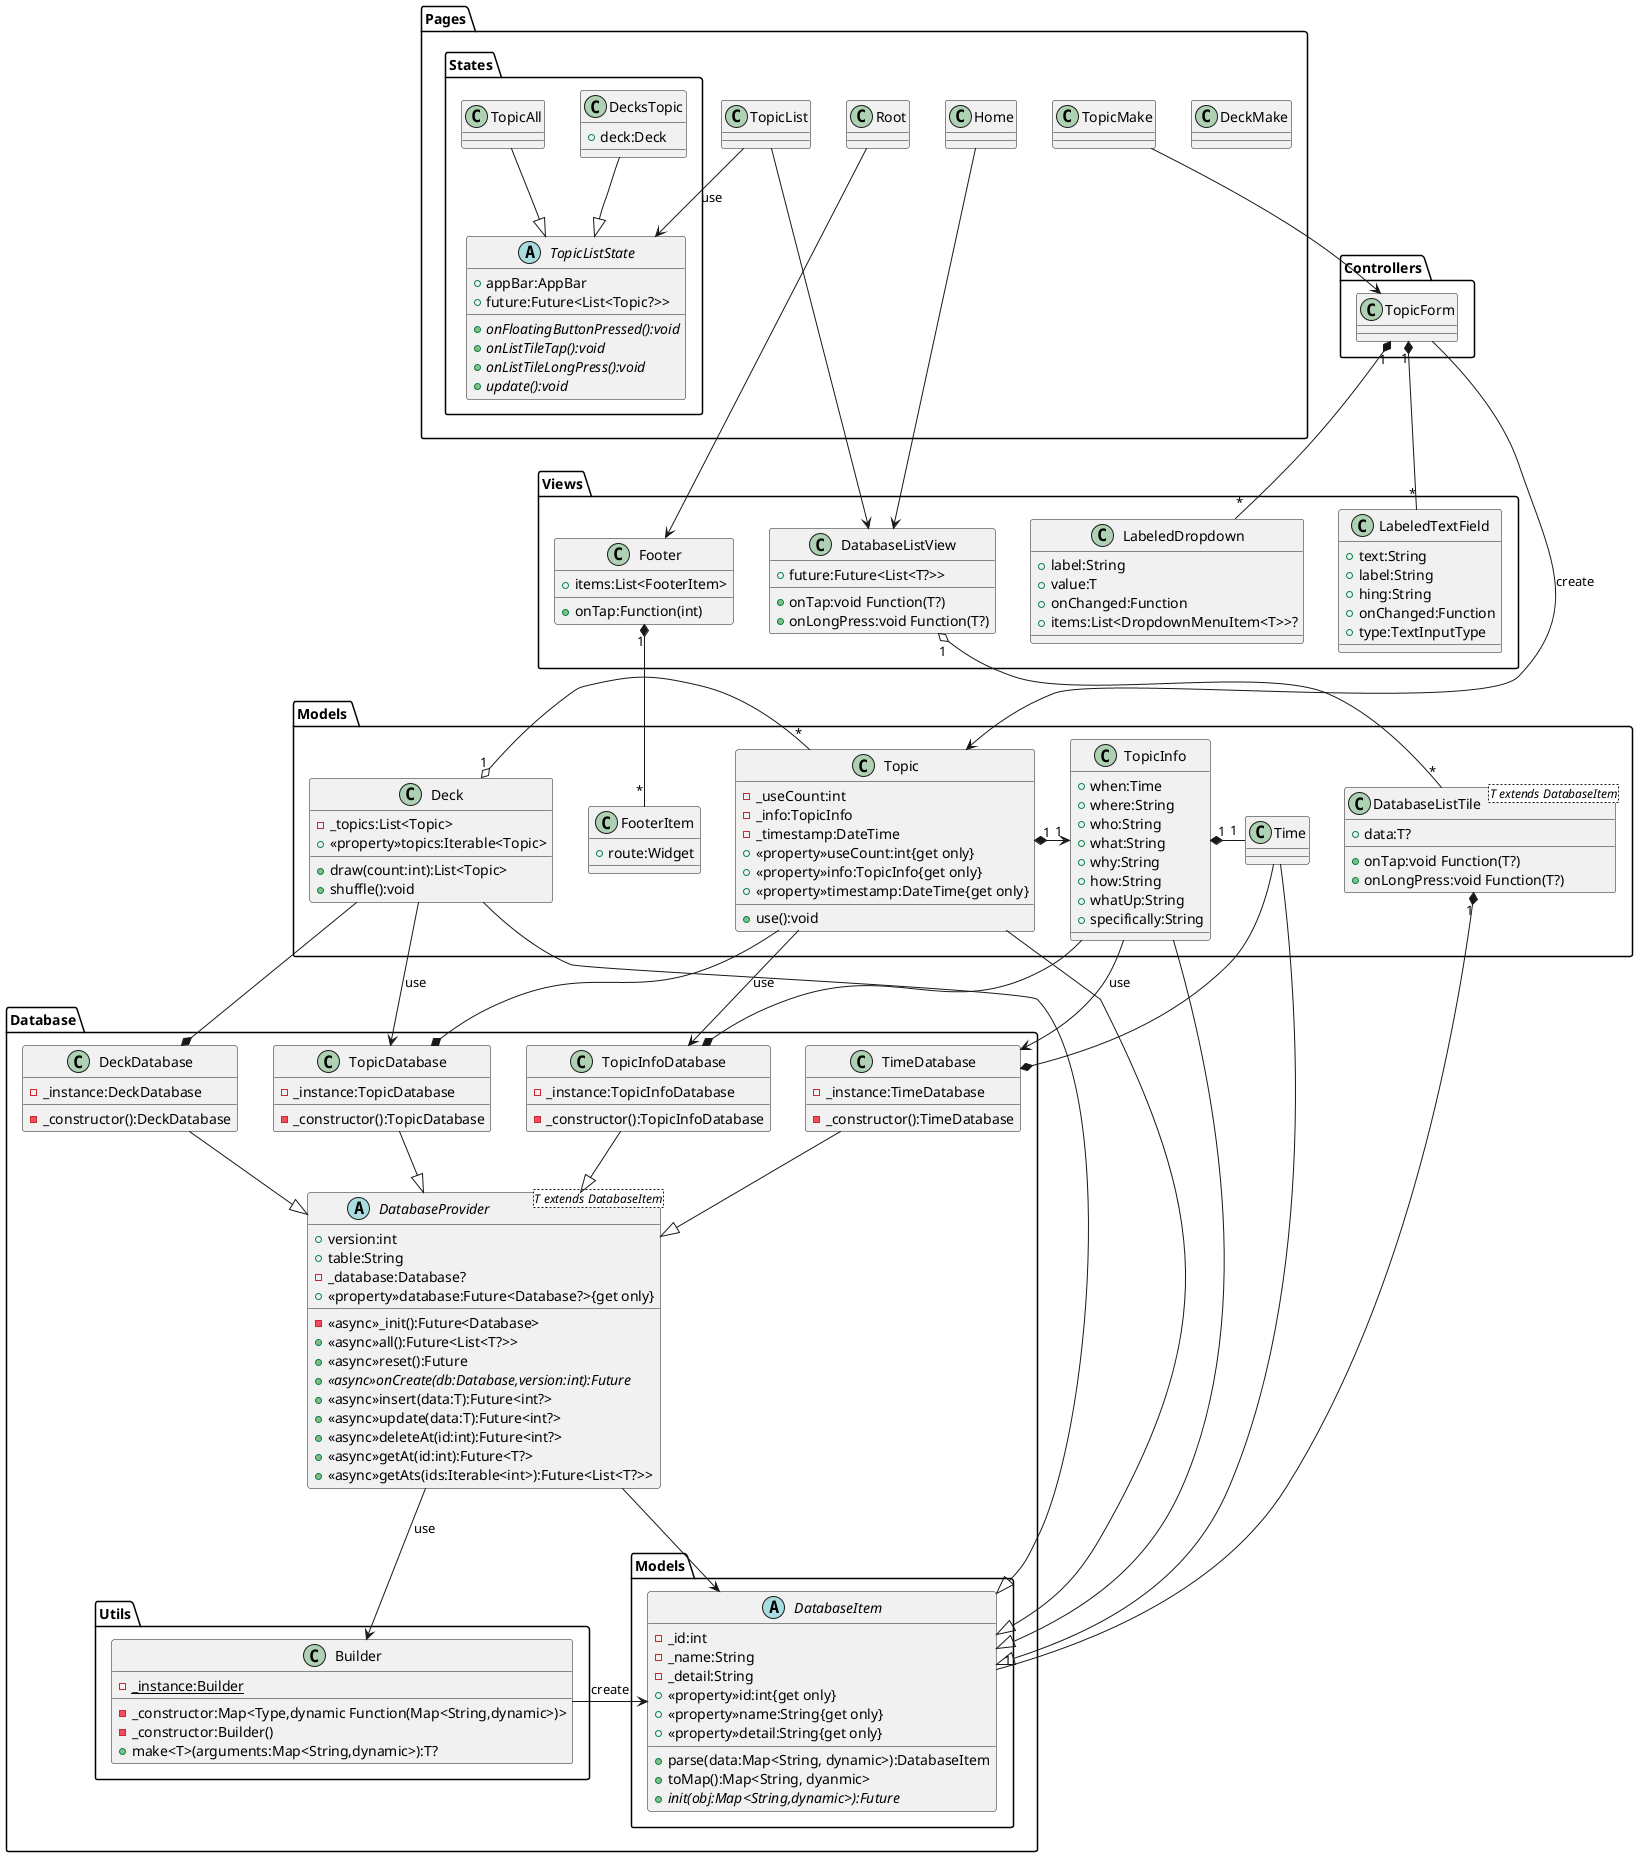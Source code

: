 @startuml Conversation deck cards
package Controllers
{
    class TopicForm
}

package Database
{
    package Models
    {
        abstract DatabaseItem
        {
            -_id:int
            -_name:String
            -_detail:String
            +<<property>>id:int{get only}
            +<<property>>name:String{get only}
            +<<property>>detail:String{get only}
            +parse(data:Map<String, dynamic>):DatabaseItem
            +toMap():Map<String, dyanmic>
            +{abstract}init(obj:Map<String,dynamic>):Future
        }
    }
    package Utils
    {
        class Builder
        {
            -_constructor:Map<Type,dynamic Function(Map<String,dynamic>)>
            -{static}_instance:Builder
            -_constructor:Builder()
            +make<T>(arguments:Map<String,dynamic>):T?
        }
    }
    abstract DatabaseProvider<T extends DatabaseItem>
    {
        +version:int
        +table:String
        -_database:Database?
        +<<property>>database:Future<Database?>{get only}
        -<<async>>_init():Future<Database>
        +<<async>>all():Future<List<T?>>
        +<<async>>reset():Future
        +{abstract}<<async>>onCreate(db:Database,version:int):Future
        +<<async>>insert(data:T):Future<int?>
        +<<async>>update(data:T):Future<int?>
        +<<async>>deleteAt(id:int):Future<int?>
        +<<async>>getAt(id:int):Future<T?>
        +<<async>>getAts(ids:Iterable<int>):Future<List<T?>>
    }
    class DeckDatabase
    {
        -_instance:DeckDatabase
        -_constructor():DeckDatabase
    }
    class TimeDatabase
    {
        -_instance:TimeDatabase
        -_constructor():TimeDatabase
    }
    class TopicDatabase
    {
        -_instance:TopicDatabase
        -_constructor():TopicDatabase
    }
    class TopicInfoDatabase
    {
        -_instance:TopicInfoDatabase
        -_constructor():TopicInfoDatabase
    }
}

package "Models "
{
    class DatabaseListTile<T extends DatabaseItem>
    {
        +data:T?
        +onTap:void Function(T?)
        +onLongPress:void Function(T?)
    }
    class Deck
    {
        -_topics:List<Topic>
        +<<property>>topics:Iterable<Topic>
        +draw(count:int):List<Topic>
        +shuffle():void
    }
    class FooterItem
    {
        +route:Widget
    }
    class Time
    class Topic
    {
        -_useCount:int
        -_info:TopicInfo
        -_timestamp:DateTime
        +<<property>>useCount:int{get only}
        +<<property>>info:TopicInfo{get only}
        +<<property>>timestamp:DateTime{get only}
        +use():void
    }
    class TopicInfo
    {
        +when:Time
        +where:String
        +who:String
        +what:String
        +why:String
        +how:String
        +whatUp:String
        +specifically:String
    }
}
package Pages
{
    package States
    {
        abstract TopicListState
        {
            +appBar:AppBar
            +future:Future<List<Topic?>>
            +{abstract}onFloatingButtonPressed():void
            +{abstract}onListTileTap():void
            +{abstract}onListTileLongPress():void
            +{abstract}update():void
        }
        class TopicAll
        class DecksTopic
        {
            +deck:Deck
        }
    }
    class DeckMake
    class Home
    class Root
    class TopicList
    class TopicMake
}
package Views
{
    class DatabaseListView
    {
        +future:Future<List<T?>>
        +onTap:void Function(T?)
        +onLongPress:void Function(T?)
    }
    class Footer
    {
        +items:List<FooterItem>
        +onTap:Function(int)
    }
    class LabeledDropdown
    {
        +label:String
        +value:T
        +onChanged:Function
        +items:List<DropdownMenuItem<T>>?
    }
    class LabeledTextField
    {
        +text:String
        +label:String
        +hing:String
        +onChanged:Function
        +type:TextInputType
    }
}

DatabaseProvider --> DatabaseItem
DatabaseProvider --> Builder : use
Deck --> TopicDatabase : use
Topic --> TopicInfoDatabase : use
TopicInfo --> TimeDatabase : use
Root --> Footer
Home --> DatabaseListView
TopicList --> DatabaseListView
TopicMake --> TopicForm
TopicForm --> Topic : create
Builder -left-> DatabaseItem : create
TopicList --> TopicListState : use

DeckDatabase --|> DatabaseProvider
TopicDatabase --|> DatabaseProvider
TopicInfoDatabase --|> DatabaseProvider
TimeDatabase --|> DatabaseProvider
Deck --|> DatabaseItem
Topic --|> DatabaseItem
TopicInfo --|> DatabaseItem
Time --|> DatabaseItem
TopicAll --|> TopicListState
DecksTopic --|> TopicListState

Topic "1" *-right-> "1" TopicInfo

DeckDatabase *-up- Deck
TopicDatabase *-up- Topic
TopicInfoDatabase *-up- TopicInfo
TimeDatabase *-up- Time
TopicInfo "1" *-right- "1" Time
TopicForm "1" *-- "*" LabeledDropdown
TopicForm "1" *-- "*" LabeledTextField
Footer "1" *-- "*" FooterItem
DatabaseListTile "1" *-- "1" DatabaseItem

Deck "1" o-right- "*" Topic
DatabaseListView "1" o-- "*" DatabaseListTile

@enduml